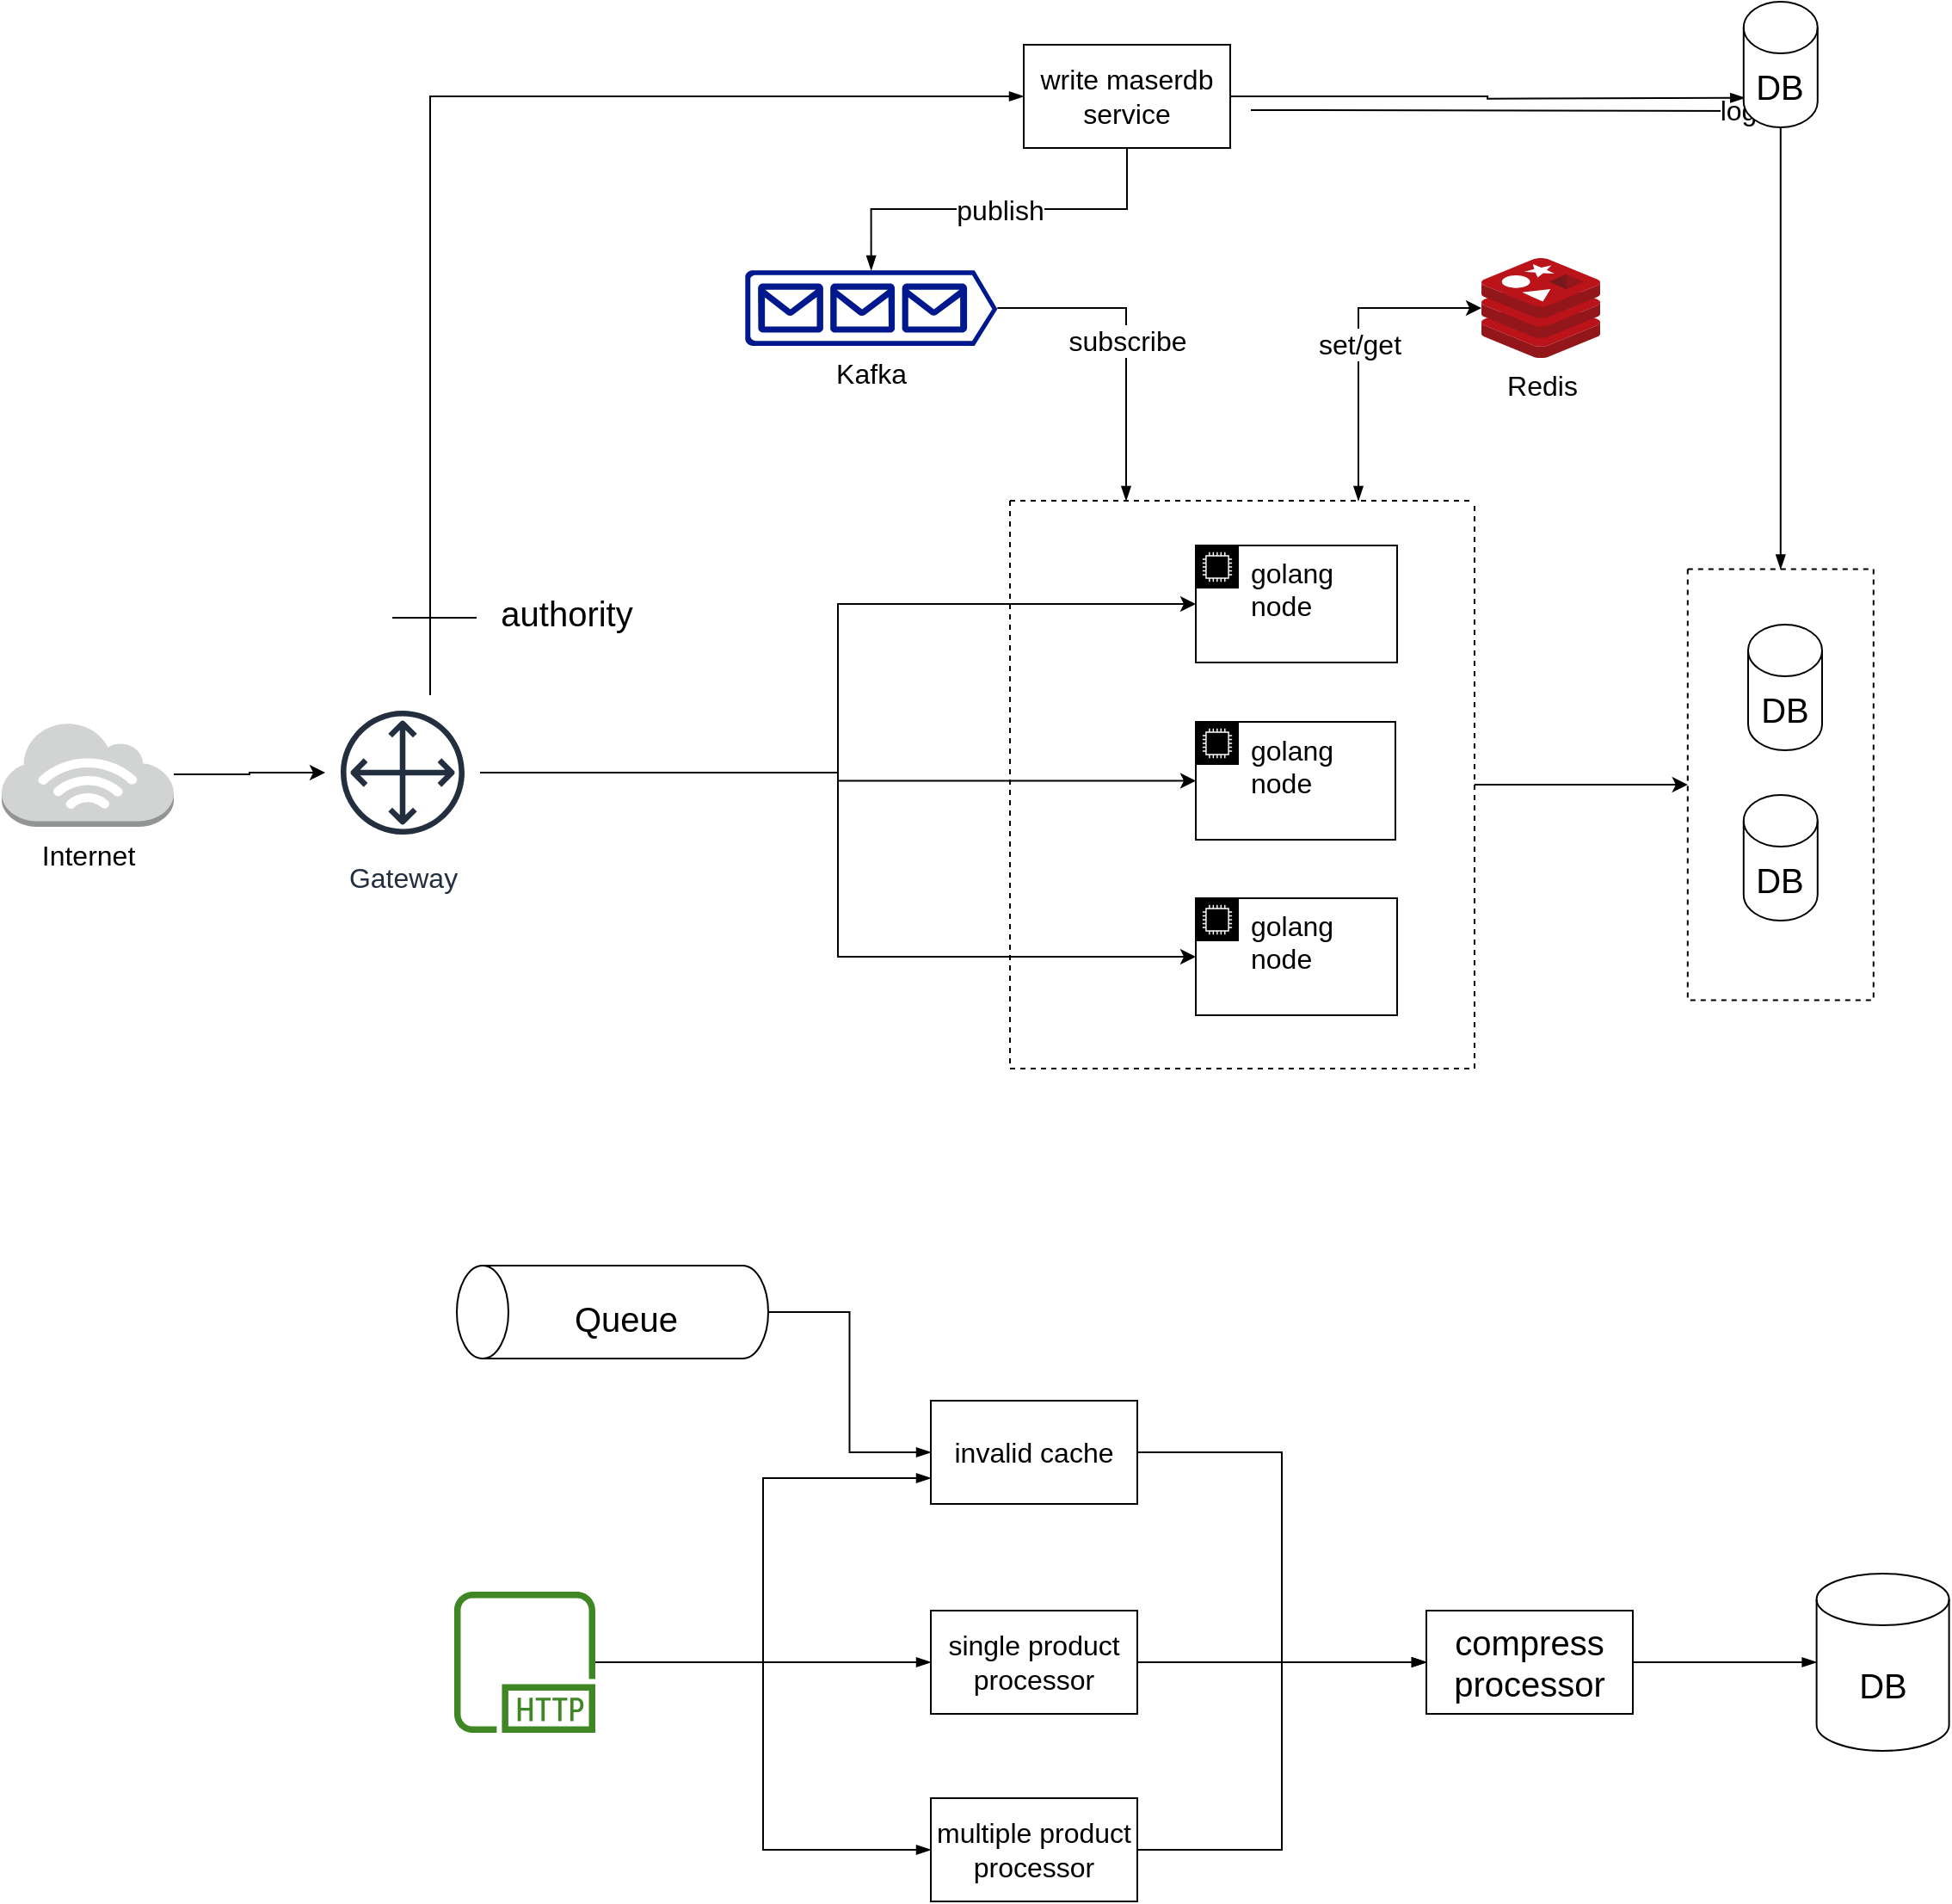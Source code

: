 <mxfile version="20.5.3" type="github">
  <diagram id="kxoggQMOIerRVnNvIGJB" name="Page-1">
    <mxGraphModel dx="1734" dy="1084" grid="0" gridSize="10" guides="1" tooltips="1" connect="1" arrows="1" fold="1" page="0" pageScale="1" pageWidth="850" pageHeight="1100" math="0" shadow="0">
      <root>
        <mxCell id="0" />
        <mxCell id="1" parent="0" />
        <mxCell id="m1qdBIxcBaFChLM3Lvak-29" value="" style="swimlane;startSize=0;dashed=1;fontSize=16;" vertex="1" parent="1">
          <mxGeometry x="790.9" y="242.75" width="108" height="250.5" as="geometry" />
        </mxCell>
        <mxCell id="m1qdBIxcBaFChLM3Lvak-61" value="DB" style="shape=cylinder3;whiteSpace=wrap;html=1;boundedLbl=1;backgroundOutline=1;size=15;fontSize=20;" vertex="1" parent="m1qdBIxcBaFChLM3Lvak-29">
          <mxGeometry x="35.1" y="32.25" width="43" height="73" as="geometry" />
        </mxCell>
        <mxCell id="m1qdBIxcBaFChLM3Lvak-67" value="DB" style="shape=cylinder3;whiteSpace=wrap;html=1;boundedLbl=1;backgroundOutline=1;size=15;fontSize=20;" vertex="1" parent="m1qdBIxcBaFChLM3Lvak-29">
          <mxGeometry x="32.5" y="131.25" width="43" height="73" as="geometry" />
        </mxCell>
        <mxCell id="m1qdBIxcBaFChLM3Lvak-30" style="edgeStyle=orthogonalEdgeStyle;rounded=0;orthogonalLoop=1;jettySize=auto;html=1;fontSize=16;" edge="1" parent="1" source="m1qdBIxcBaFChLM3Lvak-22" target="m1qdBIxcBaFChLM3Lvak-29">
          <mxGeometry relative="1" as="geometry" />
        </mxCell>
        <mxCell id="m1qdBIxcBaFChLM3Lvak-22" value="" style="swimlane;startSize=0;dashed=1;fontSize=16;" vertex="1" parent="1">
          <mxGeometry x="397" y="203" width="270" height="330" as="geometry" />
        </mxCell>
        <mxCell id="7NXTXkRg-UbdUnaUzsDT-4" style="edgeStyle=orthogonalEdgeStyle;rounded=0;orthogonalLoop=1;jettySize=auto;html=1;fontSize=16;" parent="1" source="7NXTXkRg-UbdUnaUzsDT-1" target="m1qdBIxcBaFChLM3Lvak-1" edge="1">
          <mxGeometry relative="1" as="geometry">
            <mxPoint x="190" y="416" as="targetPoint" />
          </mxGeometry>
        </mxCell>
        <mxCell id="7NXTXkRg-UbdUnaUzsDT-1" value="&lt;div style=&quot;font-size: 16px;&quot;&gt;Internet&lt;/div&gt;" style="outlineConnect=0;dashed=0;verticalLabelPosition=bottom;verticalAlign=top;align=center;html=1;shape=mxgraph.aws3.internet_3;fillColor=#D2D3D3;gradientColor=none;fontSize=16;" parent="1" vertex="1">
          <mxGeometry x="-189" y="331.5" width="100" height="61" as="geometry" />
        </mxCell>
        <mxCell id="m1qdBIxcBaFChLM3Lvak-19" style="edgeStyle=orthogonalEdgeStyle;rounded=0;orthogonalLoop=1;jettySize=auto;html=1;fontSize=16;" edge="1" parent="1" source="m1qdBIxcBaFChLM3Lvak-1" target="m1qdBIxcBaFChLM3Lvak-17">
          <mxGeometry relative="1" as="geometry" />
        </mxCell>
        <mxCell id="m1qdBIxcBaFChLM3Lvak-20" style="edgeStyle=orthogonalEdgeStyle;rounded=0;orthogonalLoop=1;jettySize=auto;html=1;entryX=0;entryY=0.5;entryDx=0;entryDy=0;fontSize=16;" edge="1" parent="1" source="m1qdBIxcBaFChLM3Lvak-1" target="m1qdBIxcBaFChLM3Lvak-16">
          <mxGeometry relative="1" as="geometry" />
        </mxCell>
        <mxCell id="m1qdBIxcBaFChLM3Lvak-21" style="edgeStyle=orthogonalEdgeStyle;rounded=0;orthogonalLoop=1;jettySize=auto;html=1;entryX=0;entryY=0.5;entryDx=0;entryDy=0;fontSize=16;" edge="1" parent="1" source="m1qdBIxcBaFChLM3Lvak-1" target="m1qdBIxcBaFChLM3Lvak-18">
          <mxGeometry relative="1" as="geometry" />
        </mxCell>
        <mxCell id="m1qdBIxcBaFChLM3Lvak-46" style="edgeStyle=orthogonalEdgeStyle;rounded=0;orthogonalLoop=1;jettySize=auto;html=1;entryX=0;entryY=0.5;entryDx=0;entryDy=0;fontSize=16;startArrow=none;startFill=0;endArrow=blockThin;endFill=1;" edge="1" parent="1" source="m1qdBIxcBaFChLM3Lvak-1" target="m1qdBIxcBaFChLM3Lvak-43">
          <mxGeometry relative="1" as="geometry">
            <Array as="points">
              <mxPoint x="60" y="-32" />
            </Array>
          </mxGeometry>
        </mxCell>
        <mxCell id="m1qdBIxcBaFChLM3Lvak-1" value="&lt;div style=&quot;font-size: 16px;&quot;&gt;Gateway&lt;/div&gt;" style="sketch=0;outlineConnect=0;fontColor=#232F3E;gradientColor=none;strokeColor=#232F3E;fillColor=#ffffff;dashed=0;verticalLabelPosition=bottom;verticalAlign=top;align=center;html=1;fontSize=16;fontStyle=0;aspect=fixed;shape=mxgraph.aws4.resourceIcon;resIcon=mxgraph.aws4.customer_gateway;" vertex="1" parent="1">
          <mxGeometry x="-1" y="316" width="90" height="90" as="geometry" />
        </mxCell>
        <mxCell id="m1qdBIxcBaFChLM3Lvak-16" value="golang node" style="points=[[0,0],[0.25,0],[0.5,0],[0.75,0],[1,0],[1,0.25],[1,0.5],[1,0.75],[1,1],[0.75,1],[0.5,1],[0.25,1],[0,1],[0,0.75],[0,0.5],[0,0.25]];outlineConnect=0;html=1;whiteSpace=wrap;fontSize=16;fontStyle=0;container=1;pointerEvents=0;collapsible=0;recursiveResize=0;shape=mxgraph.aws4.group;grIcon=mxgraph.aws4.group_ec2_instance_contents;verticalAlign=top;align=left;spacingLeft=30;dashed=0;" vertex="1" parent="1">
          <mxGeometry x="505" y="229" width="117" height="68" as="geometry" />
        </mxCell>
        <mxCell id="m1qdBIxcBaFChLM3Lvak-17" value="golang node" style="points=[[0,0],[0.25,0],[0.5,0],[0.75,0],[1,0],[1,0.25],[1,0.5],[1,0.75],[1,1],[0.75,1],[0.5,1],[0.25,1],[0,1],[0,0.75],[0,0.5],[0,0.25]];outlineConnect=0;html=1;whiteSpace=wrap;fontSize=16;fontStyle=0;container=1;pointerEvents=0;collapsible=0;recursiveResize=0;shape=mxgraph.aws4.group;grIcon=mxgraph.aws4.group_ec2_instance_contents;verticalAlign=top;align=left;spacingLeft=30;dashed=0;" vertex="1" parent="1">
          <mxGeometry x="505" y="331.5" width="116" height="68.5" as="geometry" />
        </mxCell>
        <mxCell id="m1qdBIxcBaFChLM3Lvak-18" value="golang node" style="points=[[0,0],[0.25,0],[0.5,0],[0.75,0],[1,0],[1,0.25],[1,0.5],[1,0.75],[1,1],[0.75,1],[0.5,1],[0.25,1],[0,1],[0,0.75],[0,0.5],[0,0.25]];outlineConnect=0;html=1;whiteSpace=wrap;fontSize=16;fontStyle=0;container=1;pointerEvents=0;collapsible=0;recursiveResize=0;shape=mxgraph.aws4.group;grIcon=mxgraph.aws4.group_ec2_instance_contents;verticalAlign=top;align=left;spacingLeft=30;dashed=0;" vertex="1" parent="1">
          <mxGeometry x="505" y="434" width="117" height="68" as="geometry" />
        </mxCell>
        <mxCell id="m1qdBIxcBaFChLM3Lvak-41" value="set/get" style="edgeStyle=orthogonalEdgeStyle;rounded=0;orthogonalLoop=1;jettySize=auto;html=1;entryX=0.75;entryY=0;entryDx=0;entryDy=0;fontSize=16;startArrow=classic;startFill=1;endArrow=blockThin;endFill=1;" edge="1" parent="1" source="m1qdBIxcBaFChLM3Lvak-23" target="m1qdBIxcBaFChLM3Lvak-22">
          <mxGeometry relative="1" as="geometry" />
        </mxCell>
        <mxCell id="m1qdBIxcBaFChLM3Lvak-23" value="Redis" style="sketch=0;aspect=fixed;html=1;points=[];align=center;image;fontSize=16;image=img/lib/mscae/Cache_Redis_Product.svg;dashed=1;" vertex="1" parent="1">
          <mxGeometry x="671" y="62" width="69.05" height="58" as="geometry" />
        </mxCell>
        <mxCell id="m1qdBIxcBaFChLM3Lvak-49" style="edgeStyle=orthogonalEdgeStyle;rounded=0;orthogonalLoop=1;jettySize=auto;html=1;entryX=0;entryY=0.75;entryDx=0;entryDy=0;fontSize=20;startArrow=none;startFill=0;endArrow=blockThin;endFill=1;" edge="1" parent="1" source="m1qdBIxcBaFChLM3Lvak-33" target="m1qdBIxcBaFChLM3Lvak-34">
          <mxGeometry relative="1" as="geometry" />
        </mxCell>
        <mxCell id="m1qdBIxcBaFChLM3Lvak-50" style="edgeStyle=orthogonalEdgeStyle;rounded=0;orthogonalLoop=1;jettySize=auto;html=1;entryX=0;entryY=0.5;entryDx=0;entryDy=0;fontSize=20;startArrow=none;startFill=0;endArrow=blockThin;endFill=1;" edge="1" parent="1" source="m1qdBIxcBaFChLM3Lvak-33" target="m1qdBIxcBaFChLM3Lvak-35">
          <mxGeometry relative="1" as="geometry" />
        </mxCell>
        <mxCell id="m1qdBIxcBaFChLM3Lvak-51" style="edgeStyle=orthogonalEdgeStyle;rounded=0;orthogonalLoop=1;jettySize=auto;html=1;entryX=0;entryY=0.5;entryDx=0;entryDy=0;fontSize=20;startArrow=none;startFill=0;endArrow=blockThin;endFill=1;" edge="1" parent="1" source="m1qdBIxcBaFChLM3Lvak-33" target="m1qdBIxcBaFChLM3Lvak-36">
          <mxGeometry relative="1" as="geometry" />
        </mxCell>
        <mxCell id="m1qdBIxcBaFChLM3Lvak-33" value="" style="sketch=0;outlineConnect=0;fontColor=#232F3E;gradientColor=none;fillColor=#3F8624;strokeColor=none;dashed=0;verticalLabelPosition=bottom;verticalAlign=top;align=center;html=1;fontSize=16;fontStyle=0;aspect=fixed;pointerEvents=1;shape=mxgraph.aws4.http_protocol;" vertex="1" parent="1">
          <mxGeometry x="74" y="837" width="82" height="82" as="geometry" />
        </mxCell>
        <mxCell id="m1qdBIxcBaFChLM3Lvak-56" style="edgeStyle=orthogonalEdgeStyle;rounded=0;orthogonalLoop=1;jettySize=auto;html=1;entryX=0;entryY=0.5;entryDx=0;entryDy=0;fontSize=20;startArrow=none;startFill=0;endArrow=blockThin;endFill=1;" edge="1" parent="1" source="m1qdBIxcBaFChLM3Lvak-34" target="m1qdBIxcBaFChLM3Lvak-55">
          <mxGeometry relative="1" as="geometry" />
        </mxCell>
        <mxCell id="m1qdBIxcBaFChLM3Lvak-34" value="invalid cache" style="rounded=0;whiteSpace=wrap;html=1;fontSize=16;" vertex="1" parent="1">
          <mxGeometry x="351" y="726" width="120" height="60" as="geometry" />
        </mxCell>
        <mxCell id="m1qdBIxcBaFChLM3Lvak-57" style="edgeStyle=orthogonalEdgeStyle;rounded=0;orthogonalLoop=1;jettySize=auto;html=1;fontSize=20;startArrow=none;startFill=0;endArrow=blockThin;endFill=1;" edge="1" parent="1" source="m1qdBIxcBaFChLM3Lvak-35" target="m1qdBIxcBaFChLM3Lvak-55">
          <mxGeometry relative="1" as="geometry" />
        </mxCell>
        <mxCell id="m1qdBIxcBaFChLM3Lvak-35" value="single product processor" style="rounded=0;whiteSpace=wrap;html=1;fontSize=16;" vertex="1" parent="1">
          <mxGeometry x="351" y="848" width="120" height="60" as="geometry" />
        </mxCell>
        <mxCell id="m1qdBIxcBaFChLM3Lvak-58" style="edgeStyle=orthogonalEdgeStyle;rounded=0;orthogonalLoop=1;jettySize=auto;html=1;entryX=0;entryY=0.5;entryDx=0;entryDy=0;fontSize=20;startArrow=none;startFill=0;endArrow=blockThin;endFill=1;" edge="1" parent="1" source="m1qdBIxcBaFChLM3Lvak-36" target="m1qdBIxcBaFChLM3Lvak-55">
          <mxGeometry relative="1" as="geometry" />
        </mxCell>
        <mxCell id="m1qdBIxcBaFChLM3Lvak-36" value="multiple product processor" style="rounded=0;whiteSpace=wrap;html=1;fontSize=16;" vertex="1" parent="1">
          <mxGeometry x="351" y="957" width="120" height="60" as="geometry" />
        </mxCell>
        <mxCell id="m1qdBIxcBaFChLM3Lvak-38" value="subscribe" style="edgeStyle=orthogonalEdgeStyle;rounded=0;orthogonalLoop=1;jettySize=auto;html=1;entryX=0.25;entryY=0;entryDx=0;entryDy=0;fontSize=16;startArrow=none;startFill=0;endArrow=blockThin;endFill=1;" edge="1" parent="1" source="m1qdBIxcBaFChLM3Lvak-37" target="m1qdBIxcBaFChLM3Lvak-22">
          <mxGeometry relative="1" as="geometry" />
        </mxCell>
        <mxCell id="m1qdBIxcBaFChLM3Lvak-37" value="Kafka" style="sketch=0;aspect=fixed;pointerEvents=1;shadow=0;dashed=0;html=1;strokeColor=none;labelPosition=center;verticalLabelPosition=bottom;verticalAlign=top;align=center;fillColor=#00188D;shape=mxgraph.azure.queue_generic;fontSize=16;" vertex="1" parent="1">
          <mxGeometry x="243" y="69" width="146.67" height="44" as="geometry" />
        </mxCell>
        <mxCell id="m1qdBIxcBaFChLM3Lvak-42" value="logs" style="edgeStyle=orthogonalEdgeStyle;rounded=0;orthogonalLoop=1;jettySize=auto;html=1;fontSize=16;startArrow=none;startFill=0;endArrow=blockThin;endFill=1;" edge="1" parent="1" target="m1qdBIxcBaFChLM3Lvak-29">
          <mxGeometry relative="1" as="geometry">
            <mxPoint x="537" y="-24" as="sourcePoint" />
          </mxGeometry>
        </mxCell>
        <mxCell id="m1qdBIxcBaFChLM3Lvak-44" style="edgeStyle=orthogonalEdgeStyle;rounded=0;orthogonalLoop=1;jettySize=auto;html=1;entryX=0.003;entryY=0.561;entryDx=0;entryDy=0;entryPerimeter=0;fontSize=16;startArrow=none;startFill=0;endArrow=blockThin;endFill=1;" edge="1" parent="1" source="m1qdBIxcBaFChLM3Lvak-43">
          <mxGeometry relative="1" as="geometry">
            <mxPoint x="824.125" y="-31.145" as="targetPoint" />
          </mxGeometry>
        </mxCell>
        <mxCell id="m1qdBIxcBaFChLM3Lvak-45" value="publish" style="edgeStyle=orthogonalEdgeStyle;rounded=0;orthogonalLoop=1;jettySize=auto;html=1;entryX=0.5;entryY=0;entryDx=0;entryDy=0;entryPerimeter=0;fontSize=16;startArrow=none;startFill=0;endArrow=blockThin;endFill=1;exitX=0.5;exitY=1;exitDx=0;exitDy=0;" edge="1" parent="1" source="m1qdBIxcBaFChLM3Lvak-43" target="m1qdBIxcBaFChLM3Lvak-37">
          <mxGeometry relative="1" as="geometry" />
        </mxCell>
        <mxCell id="m1qdBIxcBaFChLM3Lvak-43" value="write maserdb service" style="rounded=0;whiteSpace=wrap;html=1;fontSize=16;" vertex="1" parent="1">
          <mxGeometry x="405" y="-62" width="120" height="60" as="geometry" />
        </mxCell>
        <mxCell id="m1qdBIxcBaFChLM3Lvak-47" value="" style="line;strokeWidth=1;fillColor=none;align=left;verticalAlign=middle;spacingTop=-1;spacingLeft=3;spacingRight=3;rotatable=0;labelPosition=right;points=[];portConstraint=eastwest;strokeColor=inherit;fontSize=16;" vertex="1" parent="1">
          <mxGeometry x="38" y="267" width="49" height="8" as="geometry" />
        </mxCell>
        <mxCell id="m1qdBIxcBaFChLM3Lvak-48" value="&lt;font style=&quot;font-size: 20px;&quot;&gt;authority&lt;/font&gt;" style="text;strokeColor=none;fillColor=none;html=1;fontSize=24;fontStyle=0;verticalAlign=middle;align=center;" vertex="1" parent="1">
          <mxGeometry x="94" y="253" width="89" height="30" as="geometry" />
        </mxCell>
        <mxCell id="m1qdBIxcBaFChLM3Lvak-54" style="edgeStyle=orthogonalEdgeStyle;rounded=0;orthogonalLoop=1;jettySize=auto;html=1;entryX=0;entryY=0.5;entryDx=0;entryDy=0;fontSize=20;startArrow=none;startFill=0;endArrow=blockThin;endFill=1;" edge="1" parent="1" source="m1qdBIxcBaFChLM3Lvak-52" target="m1qdBIxcBaFChLM3Lvak-34">
          <mxGeometry relative="1" as="geometry" />
        </mxCell>
        <mxCell id="m1qdBIxcBaFChLM3Lvak-52" value="" style="shape=cylinder3;whiteSpace=wrap;html=1;boundedLbl=1;backgroundOutline=1;size=15;fontSize=20;rotation=-90;" vertex="1" parent="1">
          <mxGeometry x="139" y="584" width="54" height="181" as="geometry" />
        </mxCell>
        <mxCell id="m1qdBIxcBaFChLM3Lvak-53" value="Queue" style="text;html=1;strokeColor=none;fillColor=none;align=center;verticalAlign=middle;whiteSpace=wrap;rounded=0;fontSize=20;" vertex="1" parent="1">
          <mxGeometry x="144" y="662.5" width="60" height="30" as="geometry" />
        </mxCell>
        <mxCell id="m1qdBIxcBaFChLM3Lvak-60" style="edgeStyle=orthogonalEdgeStyle;rounded=0;orthogonalLoop=1;jettySize=auto;html=1;fontSize=20;startArrow=none;startFill=0;endArrow=blockThin;endFill=1;" edge="1" parent="1" source="m1qdBIxcBaFChLM3Lvak-55" target="m1qdBIxcBaFChLM3Lvak-59">
          <mxGeometry relative="1" as="geometry" />
        </mxCell>
        <mxCell id="m1qdBIxcBaFChLM3Lvak-55" value="compress processor" style="rounded=0;whiteSpace=wrap;html=1;fontSize=20;" vertex="1" parent="1">
          <mxGeometry x="639" y="848" width="120" height="60" as="geometry" />
        </mxCell>
        <mxCell id="m1qdBIxcBaFChLM3Lvak-59" value="DB" style="shape=cylinder3;whiteSpace=wrap;html=1;boundedLbl=1;backgroundOutline=1;size=15;fontSize=20;" vertex="1" parent="1">
          <mxGeometry x="865.8" y="826.5" width="77" height="103" as="geometry" />
        </mxCell>
        <mxCell id="m1qdBIxcBaFChLM3Lvak-64" value="DB" style="shape=cylinder3;whiteSpace=wrap;html=1;boundedLbl=1;backgroundOutline=1;size=15;fontSize=20;" vertex="1" parent="1">
          <mxGeometry x="823.4" y="-87" width="43" height="73" as="geometry" />
        </mxCell>
      </root>
    </mxGraphModel>
  </diagram>
</mxfile>

